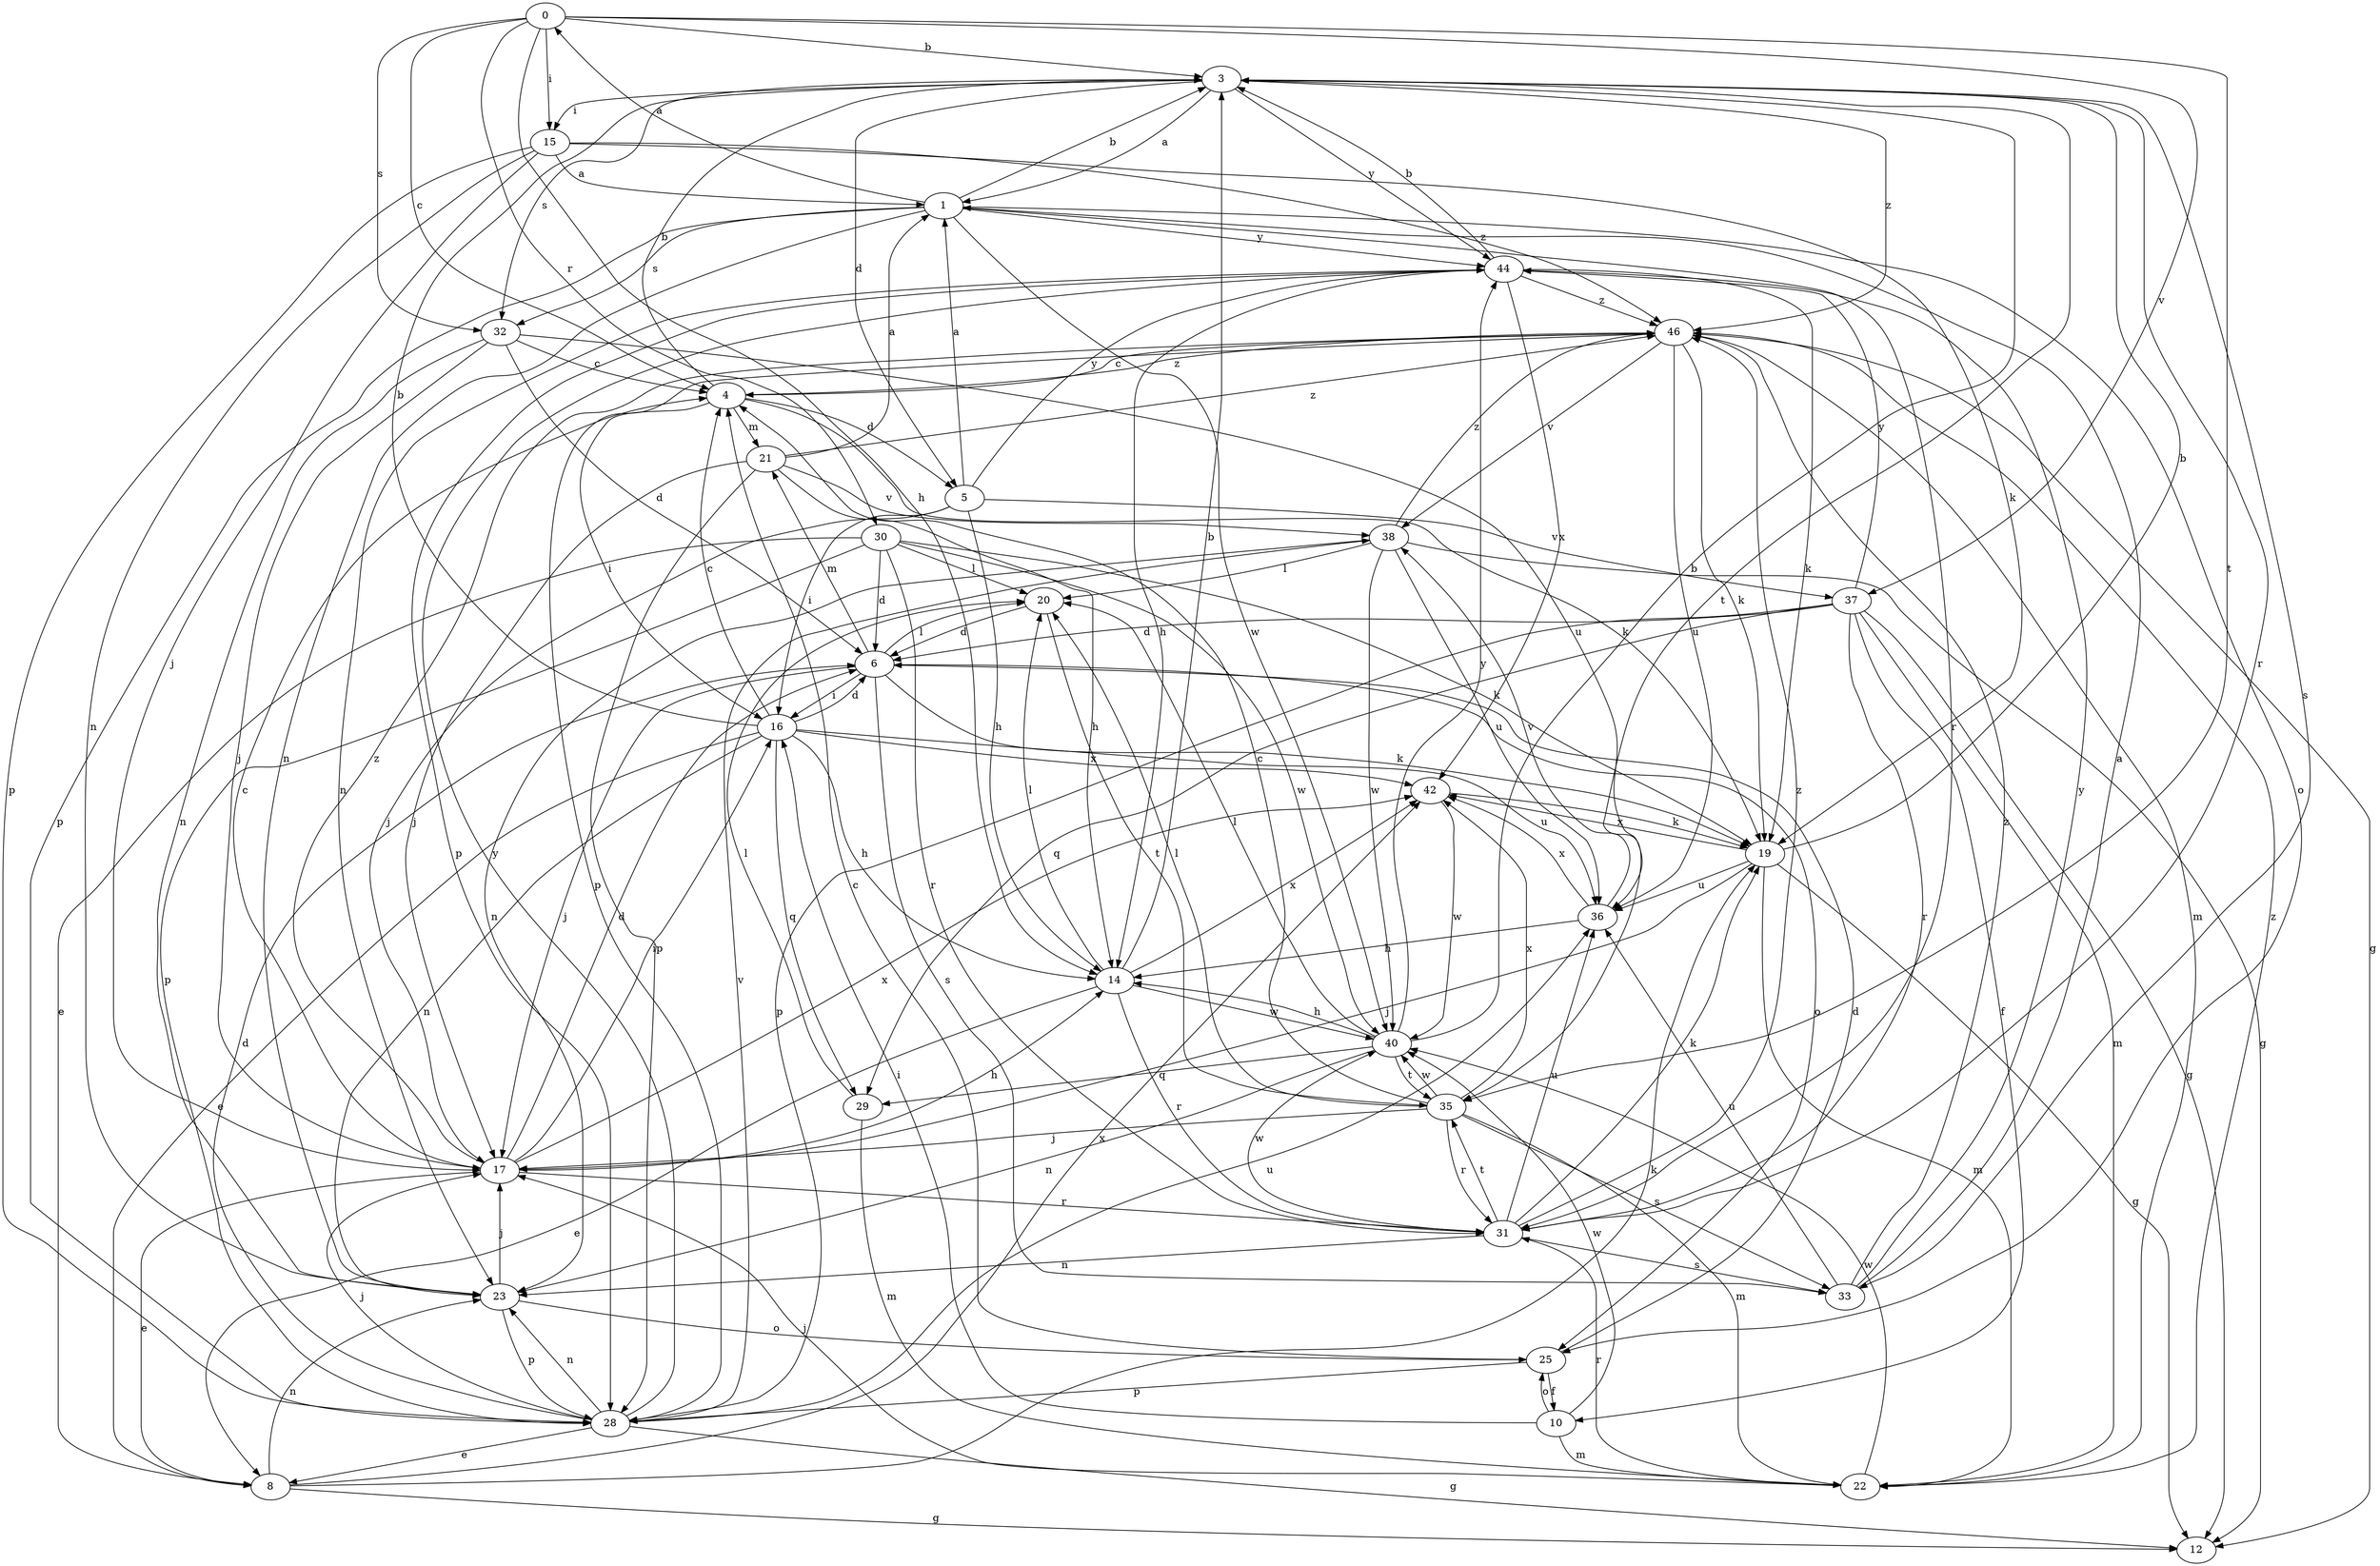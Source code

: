 strict digraph  {
0;
1;
3;
4;
5;
6;
8;
10;
12;
14;
15;
16;
17;
19;
20;
21;
22;
23;
25;
28;
29;
30;
31;
32;
33;
35;
36;
37;
38;
40;
42;
44;
46;
0 -> 3  [label=b];
0 -> 4  [label=c];
0 -> 14  [label=h];
0 -> 15  [label=i];
0 -> 30  [label=r];
0 -> 32  [label=s];
0 -> 35  [label=t];
0 -> 37  [label=v];
1 -> 0  [label=a];
1 -> 3  [label=b];
1 -> 23  [label=n];
1 -> 25  [label=o];
1 -> 28  [label=p];
1 -> 31  [label=r];
1 -> 32  [label=s];
1 -> 40  [label=w];
1 -> 44  [label=y];
3 -> 1  [label=a];
3 -> 5  [label=d];
3 -> 15  [label=i];
3 -> 31  [label=r];
3 -> 32  [label=s];
3 -> 33  [label=s];
3 -> 35  [label=t];
3 -> 44  [label=y];
3 -> 46  [label=z];
4 -> 3  [label=b];
4 -> 5  [label=d];
4 -> 16  [label=i];
4 -> 19  [label=k];
4 -> 21  [label=m];
4 -> 46  [label=z];
5 -> 1  [label=a];
5 -> 14  [label=h];
5 -> 16  [label=i];
5 -> 17  [label=j];
5 -> 37  [label=v];
5 -> 44  [label=y];
6 -> 16  [label=i];
6 -> 17  [label=j];
6 -> 19  [label=k];
6 -> 20  [label=l];
6 -> 21  [label=m];
6 -> 25  [label=o];
6 -> 33  [label=s];
8 -> 12  [label=g];
8 -> 19  [label=k];
8 -> 23  [label=n];
8 -> 42  [label=x];
10 -> 16  [label=i];
10 -> 22  [label=m];
10 -> 25  [label=o];
10 -> 40  [label=w];
14 -> 3  [label=b];
14 -> 8  [label=e];
14 -> 20  [label=l];
14 -> 31  [label=r];
14 -> 40  [label=w];
14 -> 42  [label=x];
15 -> 1  [label=a];
15 -> 17  [label=j];
15 -> 19  [label=k];
15 -> 23  [label=n];
15 -> 28  [label=p];
15 -> 46  [label=z];
16 -> 3  [label=b];
16 -> 4  [label=c];
16 -> 6  [label=d];
16 -> 8  [label=e];
16 -> 14  [label=h];
16 -> 23  [label=n];
16 -> 29  [label=q];
16 -> 36  [label=u];
16 -> 42  [label=x];
17 -> 4  [label=c];
17 -> 6  [label=d];
17 -> 8  [label=e];
17 -> 14  [label=h];
17 -> 16  [label=i];
17 -> 31  [label=r];
17 -> 42  [label=x];
17 -> 46  [label=z];
19 -> 3  [label=b];
19 -> 12  [label=g];
19 -> 17  [label=j];
19 -> 22  [label=m];
19 -> 36  [label=u];
19 -> 42  [label=x];
20 -> 6  [label=d];
20 -> 35  [label=t];
21 -> 1  [label=a];
21 -> 14  [label=h];
21 -> 17  [label=j];
21 -> 28  [label=p];
21 -> 38  [label=v];
21 -> 46  [label=z];
22 -> 17  [label=j];
22 -> 31  [label=r];
22 -> 40  [label=w];
22 -> 46  [label=z];
23 -> 17  [label=j];
23 -> 25  [label=o];
23 -> 28  [label=p];
25 -> 4  [label=c];
25 -> 6  [label=d];
25 -> 10  [label=f];
25 -> 28  [label=p];
28 -> 6  [label=d];
28 -> 8  [label=e];
28 -> 12  [label=g];
28 -> 17  [label=j];
28 -> 23  [label=n];
28 -> 36  [label=u];
28 -> 38  [label=v];
28 -> 44  [label=y];
29 -> 20  [label=l];
29 -> 22  [label=m];
30 -> 6  [label=d];
30 -> 8  [label=e];
30 -> 19  [label=k];
30 -> 20  [label=l];
30 -> 28  [label=p];
30 -> 31  [label=r];
30 -> 40  [label=w];
31 -> 19  [label=k];
31 -> 23  [label=n];
31 -> 33  [label=s];
31 -> 35  [label=t];
31 -> 36  [label=u];
31 -> 40  [label=w];
31 -> 46  [label=z];
32 -> 4  [label=c];
32 -> 6  [label=d];
32 -> 17  [label=j];
32 -> 23  [label=n];
32 -> 36  [label=u];
33 -> 1  [label=a];
33 -> 36  [label=u];
33 -> 44  [label=y];
33 -> 46  [label=z];
35 -> 4  [label=c];
35 -> 17  [label=j];
35 -> 20  [label=l];
35 -> 22  [label=m];
35 -> 31  [label=r];
35 -> 33  [label=s];
35 -> 40  [label=w];
35 -> 42  [label=x];
36 -> 14  [label=h];
36 -> 38  [label=v];
36 -> 42  [label=x];
37 -> 6  [label=d];
37 -> 10  [label=f];
37 -> 12  [label=g];
37 -> 22  [label=m];
37 -> 28  [label=p];
37 -> 29  [label=q];
37 -> 31  [label=r];
37 -> 44  [label=y];
38 -> 12  [label=g];
38 -> 20  [label=l];
38 -> 23  [label=n];
38 -> 36  [label=u];
38 -> 40  [label=w];
38 -> 46  [label=z];
40 -> 3  [label=b];
40 -> 14  [label=h];
40 -> 20  [label=l];
40 -> 23  [label=n];
40 -> 29  [label=q];
40 -> 35  [label=t];
40 -> 44  [label=y];
42 -> 19  [label=k];
42 -> 40  [label=w];
44 -> 3  [label=b];
44 -> 14  [label=h];
44 -> 19  [label=k];
44 -> 23  [label=n];
44 -> 28  [label=p];
44 -> 42  [label=x];
44 -> 46  [label=z];
46 -> 4  [label=c];
46 -> 12  [label=g];
46 -> 19  [label=k];
46 -> 22  [label=m];
46 -> 28  [label=p];
46 -> 36  [label=u];
46 -> 38  [label=v];
}
